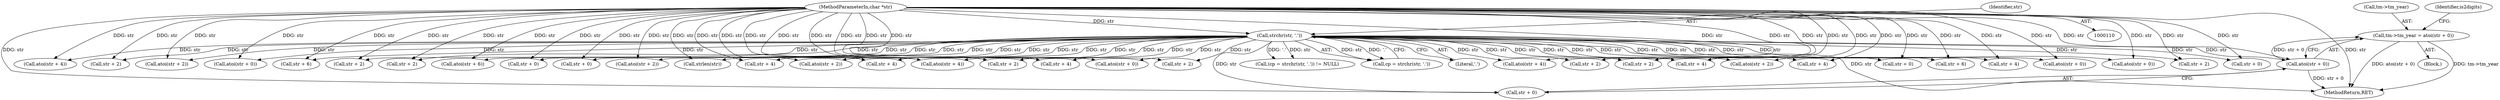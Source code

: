 digraph "0_postgres_4318daecc959886d001a6e79c6ea853e8b1dfb4b_0@pointer" {
"1000268" [label="(Call,tm->tm_year = atoi(str + 0))"];
"1000272" [label="(Call,atoi(str + 0))"];
"1000112" [label="(MethodParameterIn,char *str)"];
"1000124" [label="(Call,strchr(str, '.'))"];
"1000365" [label="(Call,str + 2)"];
"1000268" [label="(Call,tm->tm_year = atoi(str + 0))"];
"1000125" [label="(Identifier,str)"];
"1000244" [label="(Call,atoi(str + 4))"];
"1000302" [label="(Call,str + 2)"];
"1000359" [label="(Call,atoi(str + 2))"];
"1000235" [label="(Block,)"];
"1000421" [label="(MethodReturn,RET)"];
"1000315" [label="(Call,atoi(str + 0))"];
"1000278" [label="(Identifier,is2digits)"];
"1000197" [label="(Call,str + 6)"];
"1000264" [label="(Call,str + 2)"];
"1000297" [label="(Call,str + 2)"];
"1000196" [label="(Call,atoi(str + 6))"];
"1000225" [label="(Call,str + 0)"];
"1000413" [label="(Call,str + 0)"];
"1000124" [label="(Call,strchr(str, '.'))"];
"1000258" [label="(Call,atoi(str + 2))"];
"1000173" [label="(Call,strlen(str))"];
"1000346" [label="(Call,str + 4)"];
"1000398" [label="(Call,atoi(str + 2))"];
"1000211" [label="(Call,str + 4)"];
"1000272" [label="(Call,atoi(str + 0))"];
"1000112" [label="(MethodParameterIn,char *str)"];
"1000345" [label="(Call,atoi(str + 4))"];
"1000269" [label="(Call,tm->tm_year)"];
"1000216" [label="(Call,str + 4)"];
"1000224" [label="(Call,atoi(str + 0))"];
"1000259" [label="(Call,str + 2)"];
"1000210" [label="(Call,atoi(str + 4))"];
"1000273" [label="(Call,str + 0)"];
"1000360" [label="(Call,str + 2)"];
"1000404" [label="(Call,str + 2)"];
"1000245" [label="(Call,str + 4)"];
"1000296" [label="(Call,atoi(str + 2))"];
"1000250" [label="(Call,str + 4)"];
"1000316" [label="(Call,str + 0)"];
"1000202" [label="(Call,str + 6)"];
"1000351" [label="(Call,str + 4)"];
"1000122" [label="(Call,cp = strchr(str, '.'))"];
"1000412" [label="(Call,atoi(str + 0))"];
"1000373" [label="(Call,atoi(str + 0))"];
"1000399" [label="(Call,str + 2)"];
"1000126" [label="(Literal,'.')"];
"1000374" [label="(Call,str + 0)"];
"1000121" [label="(Call,(cp = strchr(str, '.')) != NULL)"];
"1000268" -> "1000235"  [label="AST: "];
"1000268" -> "1000272"  [label="CFG: "];
"1000269" -> "1000268"  [label="AST: "];
"1000272" -> "1000268"  [label="AST: "];
"1000278" -> "1000268"  [label="CFG: "];
"1000268" -> "1000421"  [label="DDG: tm->tm_year"];
"1000268" -> "1000421"  [label="DDG: atoi(str + 0)"];
"1000272" -> "1000268"  [label="DDG: str + 0"];
"1000272" -> "1000273"  [label="CFG: "];
"1000273" -> "1000272"  [label="AST: "];
"1000272" -> "1000421"  [label="DDG: str + 0"];
"1000112" -> "1000272"  [label="DDG: str"];
"1000124" -> "1000272"  [label="DDG: str"];
"1000112" -> "1000110"  [label="AST: "];
"1000112" -> "1000421"  [label="DDG: str"];
"1000112" -> "1000124"  [label="DDG: str"];
"1000112" -> "1000173"  [label="DDG: str"];
"1000112" -> "1000196"  [label="DDG: str"];
"1000112" -> "1000197"  [label="DDG: str"];
"1000112" -> "1000202"  [label="DDG: str"];
"1000112" -> "1000210"  [label="DDG: str"];
"1000112" -> "1000211"  [label="DDG: str"];
"1000112" -> "1000216"  [label="DDG: str"];
"1000112" -> "1000224"  [label="DDG: str"];
"1000112" -> "1000225"  [label="DDG: str"];
"1000112" -> "1000244"  [label="DDG: str"];
"1000112" -> "1000245"  [label="DDG: str"];
"1000112" -> "1000250"  [label="DDG: str"];
"1000112" -> "1000258"  [label="DDG: str"];
"1000112" -> "1000259"  [label="DDG: str"];
"1000112" -> "1000264"  [label="DDG: str"];
"1000112" -> "1000273"  [label="DDG: str"];
"1000112" -> "1000296"  [label="DDG: str"];
"1000112" -> "1000297"  [label="DDG: str"];
"1000112" -> "1000302"  [label="DDG: str"];
"1000112" -> "1000315"  [label="DDG: str"];
"1000112" -> "1000316"  [label="DDG: str"];
"1000112" -> "1000345"  [label="DDG: str"];
"1000112" -> "1000346"  [label="DDG: str"];
"1000112" -> "1000351"  [label="DDG: str"];
"1000112" -> "1000359"  [label="DDG: str"];
"1000112" -> "1000360"  [label="DDG: str"];
"1000112" -> "1000365"  [label="DDG: str"];
"1000112" -> "1000373"  [label="DDG: str"];
"1000112" -> "1000374"  [label="DDG: str"];
"1000112" -> "1000398"  [label="DDG: str"];
"1000112" -> "1000399"  [label="DDG: str"];
"1000112" -> "1000404"  [label="DDG: str"];
"1000112" -> "1000412"  [label="DDG: str"];
"1000112" -> "1000413"  [label="DDG: str"];
"1000124" -> "1000122"  [label="AST: "];
"1000124" -> "1000126"  [label="CFG: "];
"1000125" -> "1000124"  [label="AST: "];
"1000126" -> "1000124"  [label="AST: "];
"1000122" -> "1000124"  [label="CFG: "];
"1000124" -> "1000421"  [label="DDG: str"];
"1000124" -> "1000121"  [label="DDG: str"];
"1000124" -> "1000121"  [label="DDG: '.'"];
"1000124" -> "1000122"  [label="DDG: str"];
"1000124" -> "1000122"  [label="DDG: '.'"];
"1000124" -> "1000173"  [label="DDG: str"];
"1000124" -> "1000196"  [label="DDG: str"];
"1000124" -> "1000197"  [label="DDG: str"];
"1000124" -> "1000202"  [label="DDG: str"];
"1000124" -> "1000210"  [label="DDG: str"];
"1000124" -> "1000211"  [label="DDG: str"];
"1000124" -> "1000216"  [label="DDG: str"];
"1000124" -> "1000224"  [label="DDG: str"];
"1000124" -> "1000225"  [label="DDG: str"];
"1000124" -> "1000244"  [label="DDG: str"];
"1000124" -> "1000245"  [label="DDG: str"];
"1000124" -> "1000250"  [label="DDG: str"];
"1000124" -> "1000258"  [label="DDG: str"];
"1000124" -> "1000259"  [label="DDG: str"];
"1000124" -> "1000264"  [label="DDG: str"];
"1000124" -> "1000273"  [label="DDG: str"];
"1000124" -> "1000296"  [label="DDG: str"];
"1000124" -> "1000297"  [label="DDG: str"];
"1000124" -> "1000302"  [label="DDG: str"];
"1000124" -> "1000315"  [label="DDG: str"];
"1000124" -> "1000316"  [label="DDG: str"];
"1000124" -> "1000345"  [label="DDG: str"];
"1000124" -> "1000346"  [label="DDG: str"];
"1000124" -> "1000351"  [label="DDG: str"];
"1000124" -> "1000359"  [label="DDG: str"];
"1000124" -> "1000360"  [label="DDG: str"];
"1000124" -> "1000365"  [label="DDG: str"];
"1000124" -> "1000373"  [label="DDG: str"];
"1000124" -> "1000374"  [label="DDG: str"];
"1000124" -> "1000398"  [label="DDG: str"];
"1000124" -> "1000399"  [label="DDG: str"];
"1000124" -> "1000404"  [label="DDG: str"];
"1000124" -> "1000412"  [label="DDG: str"];
"1000124" -> "1000413"  [label="DDG: str"];
}
